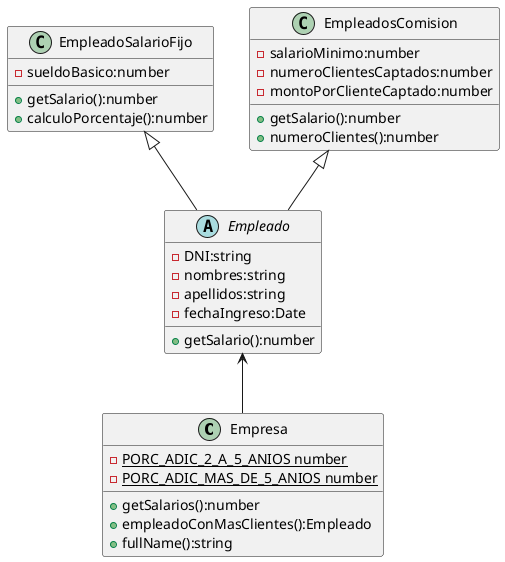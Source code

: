 @startuml "Empleados"

class Empresa {
    {static} - PORC_ADIC_2_A_5_ANIOS number
    {static} - PORC_ADIC_MAS_DE_5_ANIOS number
    

    + getSalarios():number
    + empleadoConMasClientes():Empleado
    + fullName():string

}

abstract class Empleado {
    - DNI:string 
    - nombres:string
    - apellidos:string
    - fechaIngreso:Date 

    + getSalario():number


}

class EmpleadoSalarioFijo {
    - sueldoBasico:number

    + getSalario():number
    + calculoPorcentaje():number
    
}

class EmpleadosComision {
    - salarioMinimo:number
    - numeroClientesCaptados:number
    - montoPorClienteCaptado:number

    + getSalario():number
    + numeroClientes():number
}

Empleado <-- Empresa
EmpleadoSalarioFijo <|-- Empleado
EmpleadosComision <|-- Empleado


@enduml